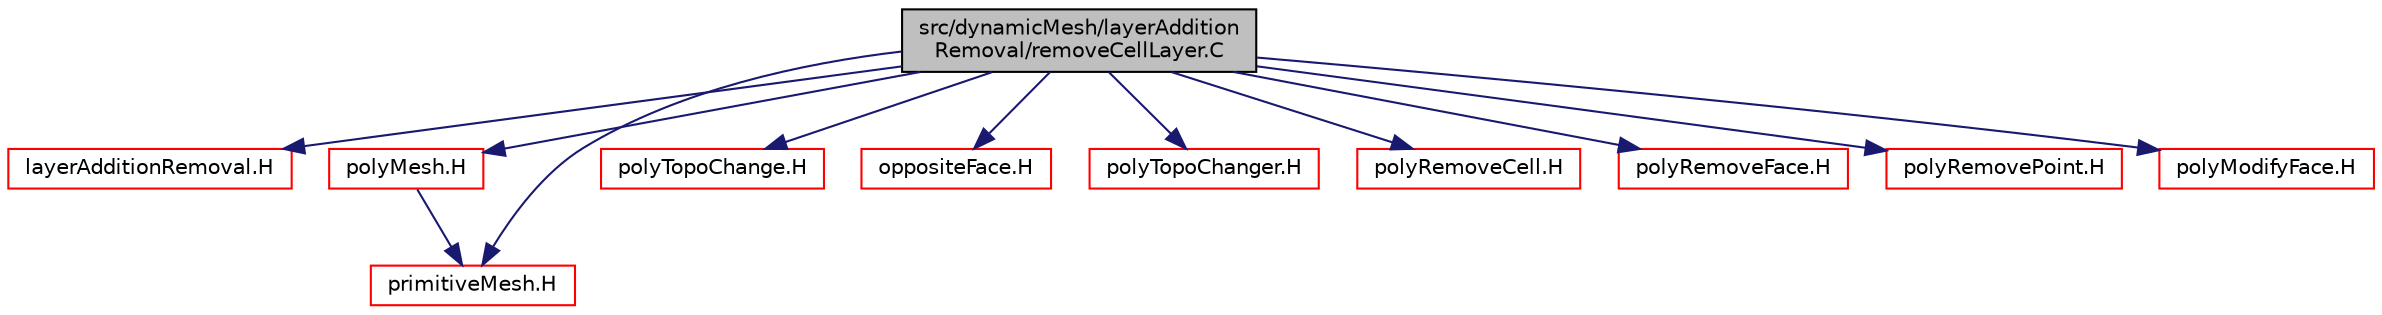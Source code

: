 digraph "src/dynamicMesh/layerAdditionRemoval/removeCellLayer.C"
{
  bgcolor="transparent";
  edge [fontname="Helvetica",fontsize="10",labelfontname="Helvetica",labelfontsize="10"];
  node [fontname="Helvetica",fontsize="10",shape=record];
  Node1 [label="src/dynamicMesh/layerAddition\lRemoval/removeCellLayer.C",height=0.2,width=0.4,color="black", fillcolor="grey75", style="filled", fontcolor="black"];
  Node1 -> Node2 [color="midnightblue",fontsize="10",style="solid",fontname="Helvetica"];
  Node2 [label="layerAdditionRemoval.H",height=0.2,width=0.4,color="red",URL="$a04903.html"];
  Node1 -> Node3 [color="midnightblue",fontsize="10",style="solid",fontname="Helvetica"];
  Node3 [label="polyMesh.H",height=0.2,width=0.4,color="red",URL="$a08951.html"];
  Node3 -> Node4 [color="midnightblue",fontsize="10",style="solid",fontname="Helvetica"];
  Node4 [label="primitiveMesh.H",height=0.2,width=0.4,color="red",URL="$a09035.html"];
  Node1 -> Node4 [color="midnightblue",fontsize="10",style="solid",fontname="Helvetica"];
  Node1 -> Node5 [color="midnightblue",fontsize="10",style="solid",fontname="Helvetica"];
  Node5 [label="polyTopoChange.H",height=0.2,width=0.4,color="red",URL="$a05017.html"];
  Node1 -> Node6 [color="midnightblue",fontsize="10",style="solid",fontname="Helvetica"];
  Node6 [label="oppositeFace.H",height=0.2,width=0.4,color="red",URL="$a08855.html"];
  Node1 -> Node7 [color="midnightblue",fontsize="10",style="solid",fontname="Helvetica"];
  Node7 [label="polyTopoChanger.H",height=0.2,width=0.4,color="red",URL="$a05041.html"];
  Node1 -> Node8 [color="midnightblue",fontsize="10",style="solid",fontname="Helvetica"];
  Node8 [label="polyRemoveCell.H",height=0.2,width=0.4,color="red",URL="$a05031.html"];
  Node1 -> Node9 [color="midnightblue",fontsize="10",style="solid",fontname="Helvetica"];
  Node9 [label="polyRemoveFace.H",height=0.2,width=0.4,color="red",URL="$a05032.html"];
  Node1 -> Node10 [color="midnightblue",fontsize="10",style="solid",fontname="Helvetica"];
  Node10 [label="polyRemovePoint.H",height=0.2,width=0.4,color="red",URL="$a05033.html"];
  Node1 -> Node11 [color="midnightblue",fontsize="10",style="solid",fontname="Helvetica"];
  Node11 [label="polyModifyFace.H",height=0.2,width=0.4,color="red",URL="$a05011.html"];
}
